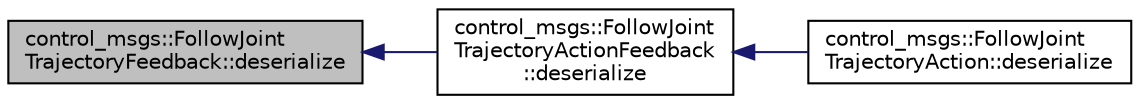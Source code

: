 digraph "control_msgs::FollowJointTrajectoryFeedback::deserialize"
{
  edge [fontname="Helvetica",fontsize="10",labelfontname="Helvetica",labelfontsize="10"];
  node [fontname="Helvetica",fontsize="10",shape=record];
  rankdir="LR";
  Node1 [label="control_msgs::FollowJoint\lTrajectoryFeedback::deserialize",height=0.2,width=0.4,color="black", fillcolor="grey75", style="filled" fontcolor="black"];
  Node1 -> Node2 [dir="back",color="midnightblue",fontsize="10",style="solid",fontname="Helvetica"];
  Node2 [label="control_msgs::FollowJoint\lTrajectoryActionFeedback\l::deserialize",height=0.2,width=0.4,color="black", fillcolor="white", style="filled",URL="$classcontrol__msgs_1_1_follow_joint_trajectory_action_feedback.html#a50e227f3e4af25cff2ea54ce6f700d0c"];
  Node2 -> Node3 [dir="back",color="midnightblue",fontsize="10",style="solid",fontname="Helvetica"];
  Node3 [label="control_msgs::FollowJoint\lTrajectoryAction::deserialize",height=0.2,width=0.4,color="black", fillcolor="white", style="filled",URL="$classcontrol__msgs_1_1_follow_joint_trajectory_action.html#aa1b01e05a954dd3ea722c9a654cb9c93"];
}
